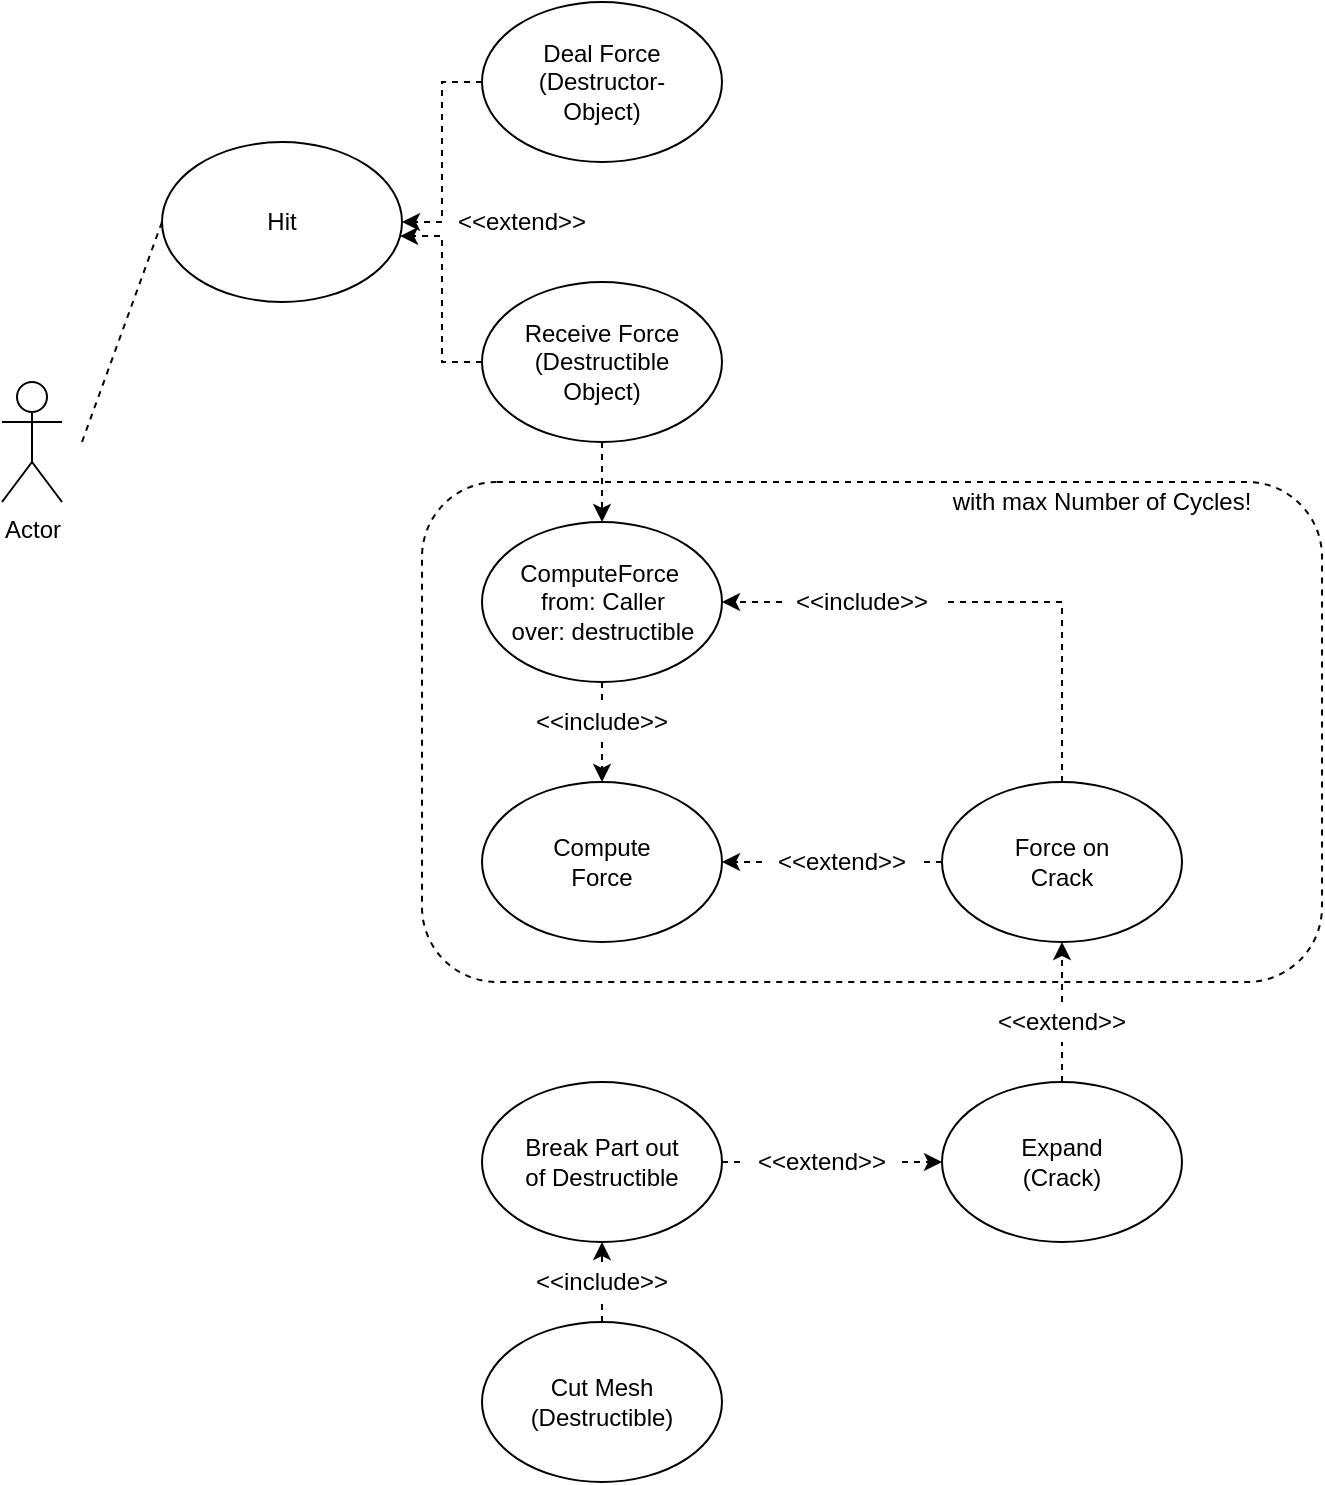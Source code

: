 <mxfile version="14.6.13" type="device"><diagram id="EozXxc8bZeMNGKYzBNKl" name="Seite-1"><mxGraphModel dx="1086" dy="806" grid="1" gridSize="10" guides="1" tooltips="1" connect="1" arrows="1" fold="1" page="1" pageScale="1" pageWidth="827" pageHeight="1169" background="#ffffff" math="0" shadow="0"><root><mxCell id="0"/><mxCell id="1" parent="0"/><mxCell id="hb3pIITdUd4k2FqfuysP-47" value="" style="rounded=1;whiteSpace=wrap;html=1;dashed=1;glass=0;sketch=0;" parent="1" vertex="1"><mxGeometry x="330" y="340" width="450" height="250" as="geometry"/></mxCell><mxCell id="hb3pIITdUd4k2FqfuysP-1" value="Actor" style="shape=umlActor;verticalLabelPosition=bottom;verticalAlign=top;html=1;outlineConnect=0;" parent="1" vertex="1"><mxGeometry x="120" y="290" width="30" height="60" as="geometry"/></mxCell><mxCell id="hb3pIITdUd4k2FqfuysP-2" value="" style="ellipse;whiteSpace=wrap;html=1;" parent="1" vertex="1"><mxGeometry x="200" y="170" width="120" height="80" as="geometry"/></mxCell><mxCell id="hb3pIITdUd4k2FqfuysP-3" value="Hit" style="text;html=1;strokeColor=none;fillColor=none;align=center;verticalAlign=middle;whiteSpace=wrap;rounded=0;" parent="1" vertex="1"><mxGeometry x="220" y="180" width="80" height="60" as="geometry"/></mxCell><mxCell id="hb3pIITdUd4k2FqfuysP-65" style="edgeStyle=orthogonalEdgeStyle;rounded=0;orthogonalLoop=1;jettySize=auto;html=1;exitX=0;exitY=0.5;exitDx=0;exitDy=0;entryX=1;entryY=0.5;entryDx=0;entryDy=0;dashed=1;" parent="1" source="hb3pIITdUd4k2FqfuysP-4" target="hb3pIITdUd4k2FqfuysP-2" edge="1"><mxGeometry relative="1" as="geometry"/></mxCell><mxCell id="hb3pIITdUd4k2FqfuysP-4" value="" style="ellipse;whiteSpace=wrap;html=1;" parent="1" vertex="1"><mxGeometry x="360" y="100" width="120" height="80" as="geometry"/></mxCell><mxCell id="hb3pIITdUd4k2FqfuysP-5" value="Deal Force (Destructor-Object)" style="text;html=1;strokeColor=none;fillColor=none;align=center;verticalAlign=middle;whiteSpace=wrap;rounded=0;" parent="1" vertex="1"><mxGeometry x="380" y="110" width="80" height="60" as="geometry"/></mxCell><mxCell id="hb3pIITdUd4k2FqfuysP-52" style="edgeStyle=orthogonalEdgeStyle;rounded=0;orthogonalLoop=1;jettySize=auto;html=1;exitX=0.5;exitY=1;exitDx=0;exitDy=0;entryX=0.5;entryY=0;entryDx=0;entryDy=0;dashed=1;" parent="1" source="hb3pIITdUd4k2FqfuysP-10" target="hb3pIITdUd4k2FqfuysP-20" edge="1"><mxGeometry relative="1" as="geometry"/></mxCell><mxCell id="hb3pIITdUd4k2FqfuysP-66" style="edgeStyle=orthogonalEdgeStyle;rounded=0;orthogonalLoop=1;jettySize=auto;html=1;exitX=0;exitY=0.5;exitDx=0;exitDy=0;entryX=0.992;entryY=0.588;entryDx=0;entryDy=0;entryPerimeter=0;dashed=1;" parent="1" source="hb3pIITdUd4k2FqfuysP-10" target="hb3pIITdUd4k2FqfuysP-2" edge="1"><mxGeometry relative="1" as="geometry"/></mxCell><mxCell id="hb3pIITdUd4k2FqfuysP-10" value="" style="ellipse;whiteSpace=wrap;html=1;" parent="1" vertex="1"><mxGeometry x="360" y="240" width="120" height="80" as="geometry"/></mxCell><mxCell id="hb3pIITdUd4k2FqfuysP-11" value="Receive Force&lt;br&gt;(Destructible Object)" style="text;html=1;strokeColor=none;fillColor=none;align=center;verticalAlign=middle;whiteSpace=wrap;rounded=0;" parent="1" vertex="1"><mxGeometry x="380" y="250" width="80" height="60" as="geometry"/></mxCell><mxCell id="hb3pIITdUd4k2FqfuysP-53" style="edgeStyle=orthogonalEdgeStyle;rounded=0;orthogonalLoop=1;jettySize=auto;html=1;exitX=0.5;exitY=1;exitDx=0;exitDy=0;entryX=0.5;entryY=0;entryDx=0;entryDy=0;dashed=1;startArrow=none;" parent="1" source="hb3pIITdUd4k2FqfuysP-57" target="hb3pIITdUd4k2FqfuysP-25" edge="1"><mxGeometry relative="1" as="geometry"/></mxCell><mxCell id="hb3pIITdUd4k2FqfuysP-20" value="" style="ellipse;whiteSpace=wrap;html=1;" parent="1" vertex="1"><mxGeometry x="360" y="360" width="120" height="80" as="geometry"/></mxCell><mxCell id="hb3pIITdUd4k2FqfuysP-21" value="ComputeForce&amp;nbsp;&lt;br&gt;from: Caller&lt;br&gt;over: destructible" style="text;html=1;strokeColor=none;fillColor=none;align=center;verticalAlign=middle;whiteSpace=wrap;rounded=0;" parent="1" vertex="1"><mxGeometry x="372.5" y="370" width="95" height="60" as="geometry"/></mxCell><mxCell id="hb3pIITdUd4k2FqfuysP-25" value="" style="ellipse;whiteSpace=wrap;html=1;" parent="1" vertex="1"><mxGeometry x="360" y="490" width="120" height="80" as="geometry"/></mxCell><mxCell id="hb3pIITdUd4k2FqfuysP-27" value="Compute Force" style="text;html=1;strokeColor=none;fillColor=none;align=center;verticalAlign=middle;whiteSpace=wrap;rounded=0;" parent="1" vertex="1"><mxGeometry x="380" y="500" width="80" height="60" as="geometry"/></mxCell><mxCell id="hb3pIITdUd4k2FqfuysP-54" style="edgeStyle=orthogonalEdgeStyle;rounded=0;orthogonalLoop=1;jettySize=auto;html=1;exitX=0;exitY=0.5;exitDx=0;exitDy=0;entryX=1;entryY=0.5;entryDx=0;entryDy=0;dashed=1;startArrow=none;" parent="1" source="hb3pIITdUd4k2FqfuysP-55" target="hb3pIITdUd4k2FqfuysP-20" edge="1"><mxGeometry relative="1" as="geometry"/></mxCell><mxCell id="hb3pIITdUd4k2FqfuysP-28" value="" style="ellipse;whiteSpace=wrap;html=1;" parent="1" vertex="1"><mxGeometry x="590" y="490" width="120" height="80" as="geometry"/></mxCell><mxCell id="hb3pIITdUd4k2FqfuysP-30" value="" style="edgeStyle=orthogonalEdgeStyle;rounded=0;orthogonalLoop=1;jettySize=auto;html=1;entryX=1;entryY=0.5;entryDx=0;entryDy=0;exitX=0;exitY=0.5;exitDx=0;exitDy=0;dashed=1;startArrow=none;" parent="1" source="hb3pIITdUd4k2FqfuysP-59" target="hb3pIITdUd4k2FqfuysP-25" edge="1"><mxGeometry relative="1" as="geometry"><mxPoint x="510" y="510" as="sourcePoint"/><mxPoint x="500" y="530" as="targetPoint"/></mxGeometry></mxCell><mxCell id="hb3pIITdUd4k2FqfuysP-29" value="Force on Crack" style="text;html=1;strokeColor=none;fillColor=none;align=center;verticalAlign=middle;whiteSpace=wrap;rounded=0;" parent="1" vertex="1"><mxGeometry x="610" y="500" width="80" height="60" as="geometry"/></mxCell><mxCell id="hb3pIITdUd4k2FqfuysP-71" style="edgeStyle=orthogonalEdgeStyle;rounded=0;orthogonalLoop=1;jettySize=auto;html=1;exitX=0.5;exitY=0;exitDx=0;exitDy=0;entryX=0.5;entryY=1;entryDx=0;entryDy=0;dashed=1;startArrow=none;" parent="1" source="hb3pIITdUd4k2FqfuysP-72" target="hb3pIITdUd4k2FqfuysP-28" edge="1"><mxGeometry relative="1" as="geometry"/></mxCell><mxCell id="hb3pIITdUd4k2FqfuysP-31" value="" style="ellipse;whiteSpace=wrap;html=1;" parent="1" vertex="1"><mxGeometry x="590" y="640" width="120" height="80" as="geometry"/></mxCell><mxCell id="hb3pIITdUd4k2FqfuysP-32" value="Expand&lt;br&gt;(Crack)" style="text;html=1;strokeColor=none;fillColor=none;align=center;verticalAlign=middle;whiteSpace=wrap;rounded=0;" parent="1" vertex="1"><mxGeometry x="610" y="650" width="80" height="60" as="geometry"/></mxCell><mxCell id="hb3pIITdUd4k2FqfuysP-48" value="with max Number of Cycles!" style="text;html=1;strokeColor=none;fillColor=none;align=center;verticalAlign=middle;whiteSpace=wrap;rounded=0;dashed=1;" parent="1" vertex="1"><mxGeometry x="580" y="340" width="180" height="20" as="geometry"/></mxCell><mxCell id="hb3pIITdUd4k2FqfuysP-74" style="edgeStyle=orthogonalEdgeStyle;rounded=0;orthogonalLoop=1;jettySize=auto;html=1;exitX=1;exitY=0.5;exitDx=0;exitDy=0;entryX=0;entryY=0.5;entryDx=0;entryDy=0;dashed=1;startArrow=none;" parent="1" source="hb3pIITdUd4k2FqfuysP-75" target="hb3pIITdUd4k2FqfuysP-31" edge="1"><mxGeometry relative="1" as="geometry"/></mxCell><mxCell id="hb3pIITdUd4k2FqfuysP-49" value="" style="ellipse;whiteSpace=wrap;html=1;" parent="1" vertex="1"><mxGeometry x="360" y="640" width="120" height="80" as="geometry"/></mxCell><mxCell id="hb3pIITdUd4k2FqfuysP-50" value="Break Part out of Destructible" style="text;html=1;strokeColor=none;fillColor=none;align=center;verticalAlign=middle;whiteSpace=wrap;rounded=0;" parent="1" vertex="1"><mxGeometry x="380" y="650" width="80" height="60" as="geometry"/></mxCell><mxCell id="hb3pIITdUd4k2FqfuysP-55" value="&amp;lt;&amp;lt;include&amp;gt;&amp;gt;" style="text;html=1;strokeColor=none;fillColor=none;align=center;verticalAlign=middle;whiteSpace=wrap;rounded=0;glass=0;dashed=1;sketch=0;" parent="1" vertex="1"><mxGeometry x="510" y="390" width="80" height="20" as="geometry"/></mxCell><mxCell id="hb3pIITdUd4k2FqfuysP-56" value="" style="edgeStyle=orthogonalEdgeStyle;rounded=0;orthogonalLoop=1;jettySize=auto;html=1;exitX=0.5;exitY=0;exitDx=0;exitDy=0;entryX=1;entryY=0.5;entryDx=0;entryDy=0;dashed=1;endArrow=none;" parent="1" source="hb3pIITdUd4k2FqfuysP-28" target="hb3pIITdUd4k2FqfuysP-55" edge="1"><mxGeometry relative="1" as="geometry"><mxPoint x="620" y="480" as="sourcePoint"/><mxPoint x="480" y="400" as="targetPoint"/></mxGeometry></mxCell><mxCell id="hb3pIITdUd4k2FqfuysP-57" value="&amp;lt;&amp;lt;include&amp;gt;&amp;gt;" style="text;html=1;strokeColor=none;fillColor=none;align=center;verticalAlign=middle;whiteSpace=wrap;rounded=0;glass=0;dashed=1;sketch=0;" parent="1" vertex="1"><mxGeometry x="380" y="450" width="80" height="20" as="geometry"/></mxCell><mxCell id="hb3pIITdUd4k2FqfuysP-58" value="" style="edgeStyle=orthogonalEdgeStyle;rounded=0;orthogonalLoop=1;jettySize=auto;html=1;exitX=0.5;exitY=1;exitDx=0;exitDy=0;entryX=0.5;entryY=0;entryDx=0;entryDy=0;dashed=1;endArrow=none;" parent="1" source="hb3pIITdUd4k2FqfuysP-20" target="hb3pIITdUd4k2FqfuysP-57" edge="1"><mxGeometry relative="1" as="geometry"><mxPoint x="420" y="440" as="sourcePoint"/><mxPoint x="420" y="480" as="targetPoint"/></mxGeometry></mxCell><mxCell id="hb3pIITdUd4k2FqfuysP-59" value="&amp;lt;&amp;lt;extend&amp;gt;&amp;gt;" style="text;html=1;strokeColor=none;fillColor=none;align=center;verticalAlign=middle;whiteSpace=wrap;rounded=0;glass=0;dashed=1;sketch=0;" parent="1" vertex="1"><mxGeometry x="500" y="520" width="80" height="20" as="geometry"/></mxCell><mxCell id="hb3pIITdUd4k2FqfuysP-60" value="" style="edgeStyle=orthogonalEdgeStyle;rounded=0;orthogonalLoop=1;jettySize=auto;html=1;entryX=1;entryY=0.5;entryDx=0;entryDy=0;exitX=0;exitY=0.5;exitDx=0;exitDy=0;dashed=1;endArrow=none;" parent="1" source="hb3pIITdUd4k2FqfuysP-28" target="hb3pIITdUd4k2FqfuysP-59" edge="1"><mxGeometry relative="1" as="geometry"><mxPoint x="560" y="530" as="sourcePoint"/><mxPoint x="480" y="530" as="targetPoint"/></mxGeometry></mxCell><mxCell id="hb3pIITdUd4k2FqfuysP-67" value="&amp;lt;&amp;lt;extend&amp;gt;&amp;gt;" style="text;html=1;strokeColor=none;fillColor=none;align=center;verticalAlign=middle;whiteSpace=wrap;rounded=0;glass=0;dashed=1;sketch=0;" parent="1" vertex="1"><mxGeometry x="340" y="200" width="80" height="20" as="geometry"/></mxCell><mxCell id="hb3pIITdUd4k2FqfuysP-70" value="" style="endArrow=none;html=1;dashed=1;entryX=0;entryY=0.5;entryDx=0;entryDy=0;" parent="1" target="hb3pIITdUd4k2FqfuysP-2" edge="1"><mxGeometry width="50" height="50" relative="1" as="geometry"><mxPoint x="160" y="320" as="sourcePoint"/><mxPoint x="610" y="500" as="targetPoint"/></mxGeometry></mxCell><mxCell id="hb3pIITdUd4k2FqfuysP-72" value="&amp;lt;&amp;lt;extend&amp;gt;&amp;gt;" style="text;html=1;strokeColor=none;fillColor=none;align=center;verticalAlign=middle;whiteSpace=wrap;rounded=0;glass=0;dashed=1;sketch=0;" parent="1" vertex="1"><mxGeometry x="610" y="600" width="80" height="20" as="geometry"/></mxCell><mxCell id="hb3pIITdUd4k2FqfuysP-73" value="" style="edgeStyle=orthogonalEdgeStyle;rounded=0;orthogonalLoop=1;jettySize=auto;html=1;exitX=0.5;exitY=0;exitDx=0;exitDy=0;entryX=0.5;entryY=1;entryDx=0;entryDy=0;dashed=1;endArrow=none;" parent="1" source="hb3pIITdUd4k2FqfuysP-31" target="hb3pIITdUd4k2FqfuysP-72" edge="1"><mxGeometry relative="1" as="geometry"><mxPoint x="650" y="640" as="sourcePoint"/><mxPoint x="650" y="570" as="targetPoint"/></mxGeometry></mxCell><mxCell id="hb3pIITdUd4k2FqfuysP-75" value="&amp;lt;&amp;lt;extend&amp;gt;&amp;gt;" style="text;html=1;strokeColor=none;fillColor=none;align=center;verticalAlign=middle;whiteSpace=wrap;rounded=0;glass=0;dashed=1;sketch=0;" parent="1" vertex="1"><mxGeometry x="490" y="670" width="80" height="20" as="geometry"/></mxCell><mxCell id="hb3pIITdUd4k2FqfuysP-76" value="" style="edgeStyle=orthogonalEdgeStyle;rounded=0;orthogonalLoop=1;jettySize=auto;html=1;exitX=1;exitY=0.5;exitDx=0;exitDy=0;entryX=0;entryY=0.5;entryDx=0;entryDy=0;dashed=1;endArrow=none;" parent="1" source="hb3pIITdUd4k2FqfuysP-49" target="hb3pIITdUd4k2FqfuysP-75" edge="1"><mxGeometry relative="1" as="geometry"><mxPoint x="480" y="680" as="sourcePoint"/><mxPoint x="590" y="680" as="targetPoint"/></mxGeometry></mxCell><mxCell id="hb3pIITdUd4k2FqfuysP-81" style="edgeStyle=orthogonalEdgeStyle;rounded=0;orthogonalLoop=1;jettySize=auto;html=1;exitX=0.5;exitY=0;exitDx=0;exitDy=0;entryX=0.5;entryY=1;entryDx=0;entryDy=0;dashed=1;startArrow=none;" parent="1" source="hb3pIITdUd4k2FqfuysP-82" target="hb3pIITdUd4k2FqfuysP-49" edge="1"><mxGeometry relative="1" as="geometry"/></mxCell><mxCell id="hb3pIITdUd4k2FqfuysP-77" value="" style="ellipse;whiteSpace=wrap;html=1;" parent="1" vertex="1"><mxGeometry x="360" y="760" width="120" height="80" as="geometry"/></mxCell><mxCell id="hb3pIITdUd4k2FqfuysP-78" value="Cut Mesh (Destructible)" style="text;html=1;strokeColor=none;fillColor=none;align=center;verticalAlign=middle;whiteSpace=wrap;rounded=0;" parent="1" vertex="1"><mxGeometry x="380" y="770" width="80" height="60" as="geometry"/></mxCell><mxCell id="hb3pIITdUd4k2FqfuysP-82" value="&amp;lt;&amp;lt;include&amp;gt;&amp;gt;" style="text;html=1;strokeColor=none;fillColor=none;align=center;verticalAlign=middle;whiteSpace=wrap;rounded=0;glass=0;dashed=1;sketch=0;" parent="1" vertex="1"><mxGeometry x="380" y="730" width="80" height="20" as="geometry"/></mxCell><mxCell id="hb3pIITdUd4k2FqfuysP-83" value="" style="edgeStyle=orthogonalEdgeStyle;rounded=0;orthogonalLoop=1;jettySize=auto;html=1;exitX=0.5;exitY=0;exitDx=0;exitDy=0;entryX=0.5;entryY=1;entryDx=0;entryDy=0;dashed=1;endArrow=none;" parent="1" source="hb3pIITdUd4k2FqfuysP-77" target="hb3pIITdUd4k2FqfuysP-82" edge="1"><mxGeometry relative="1" as="geometry"><mxPoint x="420" y="760" as="sourcePoint"/><mxPoint x="420" y="720" as="targetPoint"/></mxGeometry></mxCell></root></mxGraphModel></diagram></mxfile>